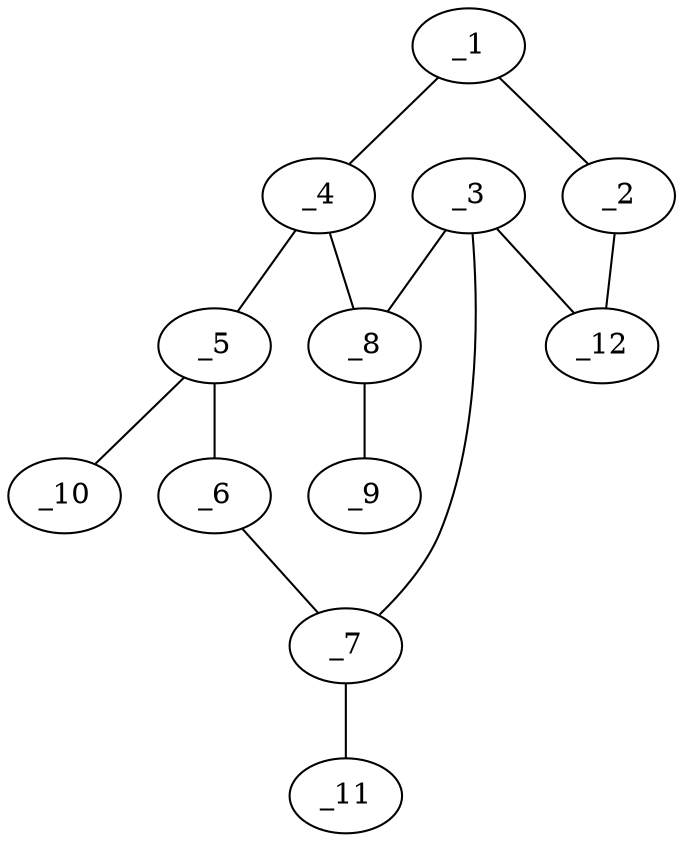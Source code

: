 graph molid628996 {
	_1	 [charge=0,
		chem=1,
		symbol="C  ",
		x="6.792",
		y="-1.3413"];
	_2	 [charge=0,
		chem=1,
		symbol="C  ",
		x="7.5692",
		y="-0.712"];
	_1 -- _2	 [valence=1];
	_4	 [charge=0,
		chem=1,
		symbol="C  ",
		x="5.0873",
		y="-0.2966"];
	_1 -- _4	 [valence=1];
	_12	 [charge=0,
		chem=1,
		symbol="C  ",
		x="7.2108",
		y="0.2216"];
	_2 -- _12	 [valence=1];
	_3	 [charge=0,
		chem=1,
		symbol="C  ",
		x="5.3461",
		y="0.6693"];
	_7	 [charge=0,
		chem=1,
		symbol="C  ",
		x="2.7431",
		y="-0.1385"];
	_3 -- _7	 [valence=1];
	_8	 [charge=0,
		chem=1,
		symbol="C  ",
		x="4.6095",
		y="1.6519"];
	_3 -- _8	 [valence=1];
	_3 -- _12	 [valence=1];
	_5	 [charge=0,
		chem=1,
		symbol="C  ",
		x="3.5522",
		y="-1.5398"];
	_4 -- _5	 [valence=1];
	_4 -- _8	 [valence=1];
	_6	 [charge=0,
		chem=1,
		symbol="C  ",
		x="2.6386",
		y="-1.133"];
	_5 -- _6	 [valence=1];
	_10	 [charge=0,
		chem=2,
		symbol="O  ",
		x="3.7601",
		y="-2.5179"];
	_5 -- _10	 [valence=2];
	_6 -- _7	 [valence=1];
	_11	 [charge=0,
		chem=1,
		symbol="C  ",
		x=2,
		y="0.5306"];
	_7 -- _11	 [valence=1];
	_9	 [charge=0,
		chem=2,
		symbol="O  ",
		x="4.1095",
		y="2.5179"];
	_8 -- _9	 [valence=2];
}
